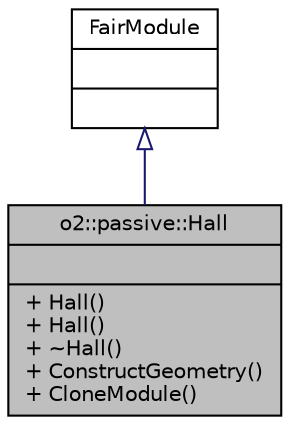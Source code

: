 digraph "o2::passive::Hall"
{
 // INTERACTIVE_SVG=YES
  bgcolor="transparent";
  edge [fontname="Helvetica",fontsize="10",labelfontname="Helvetica",labelfontsize="10"];
  node [fontname="Helvetica",fontsize="10",shape=record];
  Node2 [label="{o2::passive::Hall\n||+ Hall()\l+ Hall()\l+ ~Hall()\l+ ConstructGeometry()\l+ CloneModule()\l}",height=0.2,width=0.4,color="black", fillcolor="grey75", style="filled", fontcolor="black"];
  Node3 -> Node2 [dir="back",color="midnightblue",fontsize="10",style="solid",arrowtail="onormal",fontname="Helvetica"];
  Node3 [label="{FairModule\n||}",height=0.2,width=0.4,color="black",URL="$d4/d06/classFairModule.html"];
}
